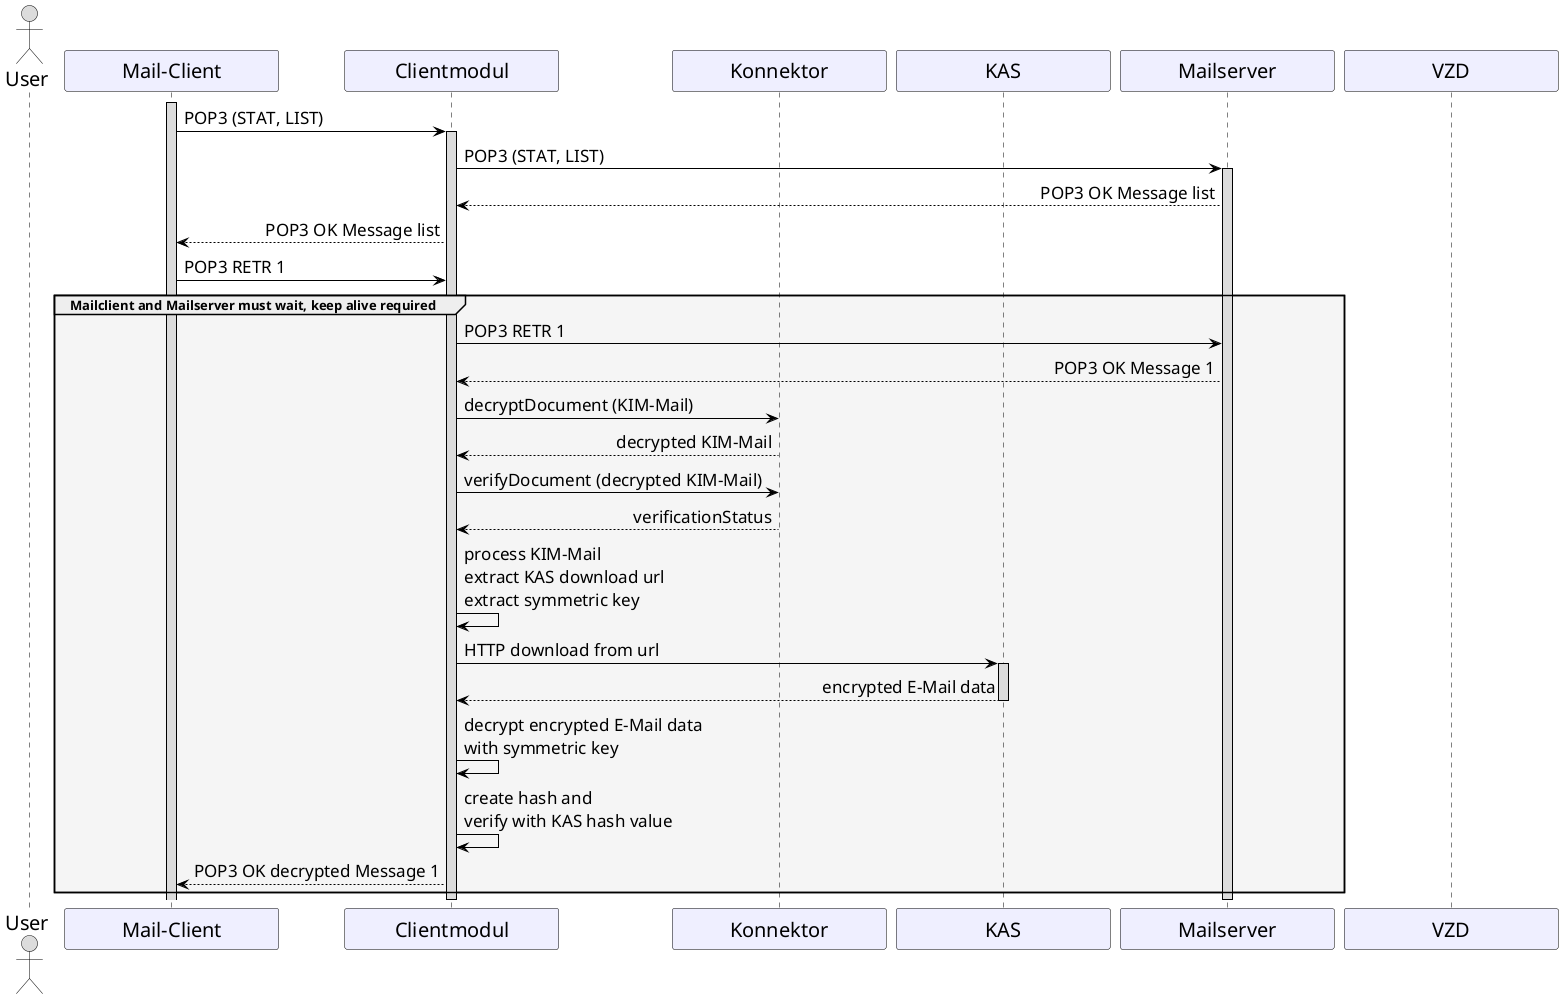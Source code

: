 @startuml "KIM Anwendungsfall 500MB senden"
skinparam sequenceMessageAlign direction
skinparam minClassWidth 200
skinparam BoxPadding 1
skinparam sequenceReferenceHeaderBackgroundColor palegreen
scale max 2048 width

skinparam sequence {
ArrowColor black
ArrowFontSize 17
ActorBorderColor black
LifeLineBorderColor black
LifeLineBackgroundColor Gainsboro

ParticipantBorderColor Motivation
ParticipantBackgroundColor Motivation
ParticipantFontName Impact
ParticipantFontSize 20
ParticipantFontColor black
ParticipantBorderColor Black
ParticipantBackgroundColor MOTIVATION

ActorBackgroundColor Gainsboro
ActorFontColor black
ActorFontSize 20
ActorFontName Aapex
}

actor u as "User"
participant mc as "Mail-Client"
participant cm as "Clientmodul"
participant kon as "Konnektor"
participant kas as "KAS"
participant ms as "Mailserver"
participant vzd as "VZD"

activate mc
mc -> cm: POP3 (STAT, LIST)
activate cm
cm -> ms: POP3 (STAT, LIST)
activate ms
ms --> cm: POP3 OK Message list
cm --> mc: POP3 OK Message list
mc -> cm: POP3 RETR 1
group #WhiteSmoke Mailclient and Mailserver must wait, keep alive required
    cm -> ms: POP3 RETR 1
    ms --> cm: POP3 OK Message 1
    cm -> kon: decryptDocument (KIM-Mail)
    kon --> cm: decrypted KIM-Mail
    cm -> kon: verifyDocument (decrypted KIM-Mail)
    kon --> cm: verificationStatus
    cm -> cm: process KIM-Mail\nextract KAS download url\nextract symmetric key
    cm -> kas: HTTP download from url
    activate kas
    kas --> cm: encrypted E-Mail data
    deactivate kas
    cm -> cm: decrypt encrypted E-Mail data\nwith symmetric key
    cm -> cm: create hash and\nverify with KAS hash value
    cm --> mc: POP3 OK decrypted Message 1
end
deactivate cm
deactivate ms

@enduml